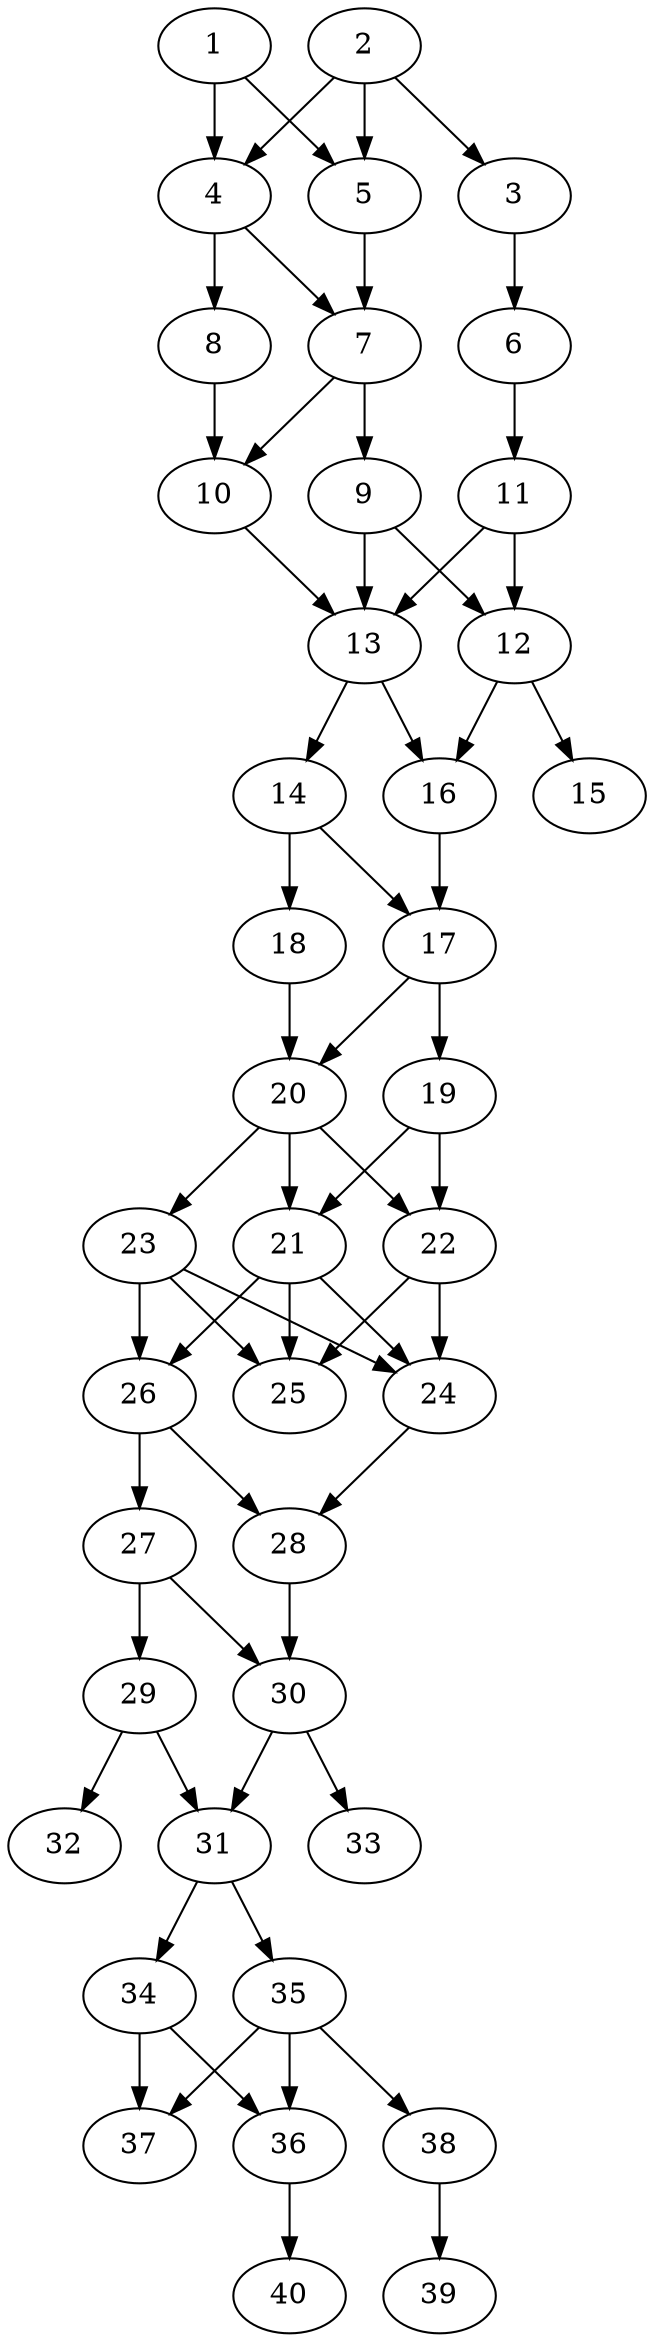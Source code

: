 // DAG automatically generated by daggen at Thu Oct  3 14:06:48 2019
// ./daggen --dot -n 40 --ccr 0.5 --fat 0.3 --regular 0.9 --density 0.7 --mindata 5242880 --maxdata 52428800 
digraph G {
  1 [size="80537600", alpha="0.11", expect_size="40268800"] 
  1 -> 4 [size ="40268800"]
  1 -> 5 [size ="40268800"]
  2 [size="88506368", alpha="0.19", expect_size="44253184"] 
  2 -> 3 [size ="44253184"]
  2 -> 4 [size ="44253184"]
  2 -> 5 [size ="44253184"]
  3 [size="92338176", alpha="0.01", expect_size="46169088"] 
  3 -> 6 [size ="46169088"]
  4 [size="56942592", alpha="0.16", expect_size="28471296"] 
  4 -> 7 [size ="28471296"]
  4 -> 8 [size ="28471296"]
  5 [size="35244032", alpha="0.11", expect_size="17622016"] 
  5 -> 7 [size ="17622016"]
  6 [size="42731520", alpha="0.08", expect_size="21365760"] 
  6 -> 11 [size ="21365760"]
  7 [size="91875328", alpha="0.03", expect_size="45937664"] 
  7 -> 9 [size ="45937664"]
  7 -> 10 [size ="45937664"]
  8 [size="102742016", alpha="0.16", expect_size="51371008"] 
  8 -> 10 [size ="51371008"]
  9 [size="101117952", alpha="0.02", expect_size="50558976"] 
  9 -> 12 [size ="50558976"]
  9 -> 13 [size ="50558976"]
  10 [size="99362816", alpha="0.13", expect_size="49681408"] 
  10 -> 13 [size ="49681408"]
  11 [size="48547840", alpha="0.15", expect_size="24273920"] 
  11 -> 12 [size ="24273920"]
  11 -> 13 [size ="24273920"]
  12 [size="98545664", alpha="0.09", expect_size="49272832"] 
  12 -> 15 [size ="49272832"]
  12 -> 16 [size ="49272832"]
  13 [size="93491200", alpha="0.15", expect_size="46745600"] 
  13 -> 14 [size ="46745600"]
  13 -> 16 [size ="46745600"]
  14 [size="97220608", alpha="0.08", expect_size="48610304"] 
  14 -> 17 [size ="48610304"]
  14 -> 18 [size ="48610304"]
  15 [size="77193216", alpha="0.00", expect_size="38596608"] 
  16 [size="36300800", alpha="0.09", expect_size="18150400"] 
  16 -> 17 [size ="18150400"]
  17 [size="76052480", alpha="0.19", expect_size="38026240"] 
  17 -> 19 [size ="38026240"]
  17 -> 20 [size ="38026240"]
  18 [size="89217024", alpha="0.12", expect_size="44608512"] 
  18 -> 20 [size ="44608512"]
  19 [size="69965824", alpha="0.09", expect_size="34982912"] 
  19 -> 21 [size ="34982912"]
  19 -> 22 [size ="34982912"]
  20 [size="79210496", alpha="0.10", expect_size="39605248"] 
  20 -> 21 [size ="39605248"]
  20 -> 22 [size ="39605248"]
  20 -> 23 [size ="39605248"]
  21 [size="46274560", alpha="0.06", expect_size="23137280"] 
  21 -> 24 [size ="23137280"]
  21 -> 25 [size ="23137280"]
  21 -> 26 [size ="23137280"]
  22 [size="25006080", alpha="0.19", expect_size="12503040"] 
  22 -> 24 [size ="12503040"]
  22 -> 25 [size ="12503040"]
  23 [size="68253696", alpha="0.09", expect_size="34126848"] 
  23 -> 24 [size ="34126848"]
  23 -> 25 [size ="34126848"]
  23 -> 26 [size ="34126848"]
  24 [size="45869056", alpha="0.09", expect_size="22934528"] 
  24 -> 28 [size ="22934528"]
  25 [size="82589696", alpha="0.14", expect_size="41294848"] 
  26 [size="84291584", alpha="0.06", expect_size="42145792"] 
  26 -> 27 [size ="42145792"]
  26 -> 28 [size ="42145792"]
  27 [size="33376256", alpha="0.15", expect_size="16688128"] 
  27 -> 29 [size ="16688128"]
  27 -> 30 [size ="16688128"]
  28 [size="28121088", alpha="0.04", expect_size="14060544"] 
  28 -> 30 [size ="14060544"]
  29 [size="82669568", alpha="0.12", expect_size="41334784"] 
  29 -> 31 [size ="41334784"]
  29 -> 32 [size ="41334784"]
  30 [size="28766208", alpha="0.19", expect_size="14383104"] 
  30 -> 31 [size ="14383104"]
  30 -> 33 [size ="14383104"]
  31 [size="75460608", alpha="0.14", expect_size="37730304"] 
  31 -> 34 [size ="37730304"]
  31 -> 35 [size ="37730304"]
  32 [size="104058880", alpha="0.07", expect_size="52029440"] 
  33 [size="98215936", alpha="0.18", expect_size="49107968"] 
  34 [size="45410304", alpha="0.08", expect_size="22705152"] 
  34 -> 36 [size ="22705152"]
  34 -> 37 [size ="22705152"]
  35 [size="86470656", alpha="0.11", expect_size="43235328"] 
  35 -> 36 [size ="43235328"]
  35 -> 37 [size ="43235328"]
  35 -> 38 [size ="43235328"]
  36 [size="57415680", alpha="0.00", expect_size="28707840"] 
  36 -> 40 [size ="28707840"]
  37 [size="84860928", alpha="0.04", expect_size="42430464"] 
  38 [size="61454336", alpha="0.03", expect_size="30727168"] 
  38 -> 39 [size ="30727168"]
  39 [size="79454208", alpha="0.16", expect_size="39727104"] 
  40 [size="40749056", alpha="0.02", expect_size="20374528"] 
}
